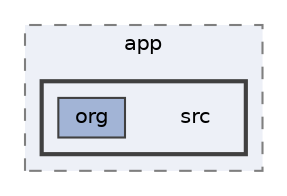 digraph "external/spine-runtimes/spine-cocos2dx/example/proj.android/app/src"
{
 // LATEX_PDF_SIZE
  bgcolor="transparent";
  edge [fontname=Helvetica,fontsize=10,labelfontname=Helvetica,labelfontsize=10];
  node [fontname=Helvetica,fontsize=10,shape=box,height=0.2,width=0.4];
  compound=true
  subgraph clusterdir_fac957a6cf45fe25004a11fc97361190 {
    graph [ bgcolor="#edf0f7", pencolor="grey50", label="app", fontname=Helvetica,fontsize=10 style="filled,dashed", URL="dir_fac957a6cf45fe25004a11fc97361190.html",tooltip=""]
  subgraph clusterdir_acdc64b857a7856d3c146822bc6a9009 {
    graph [ bgcolor="#edf0f7", pencolor="grey25", label="", fontname=Helvetica,fontsize=10 style="filled,bold", URL="dir_acdc64b857a7856d3c146822bc6a9009.html",tooltip=""]
    dir_acdc64b857a7856d3c146822bc6a9009 [shape=plaintext, label="src"];
  dir_63d09ce752e0670eba4b949f248a4c08 [label="org", fillcolor="#a2b4d6", color="grey25", style="filled", URL="dir_63d09ce752e0670eba4b949f248a4c08.html",tooltip=""];
  }
  }
}
